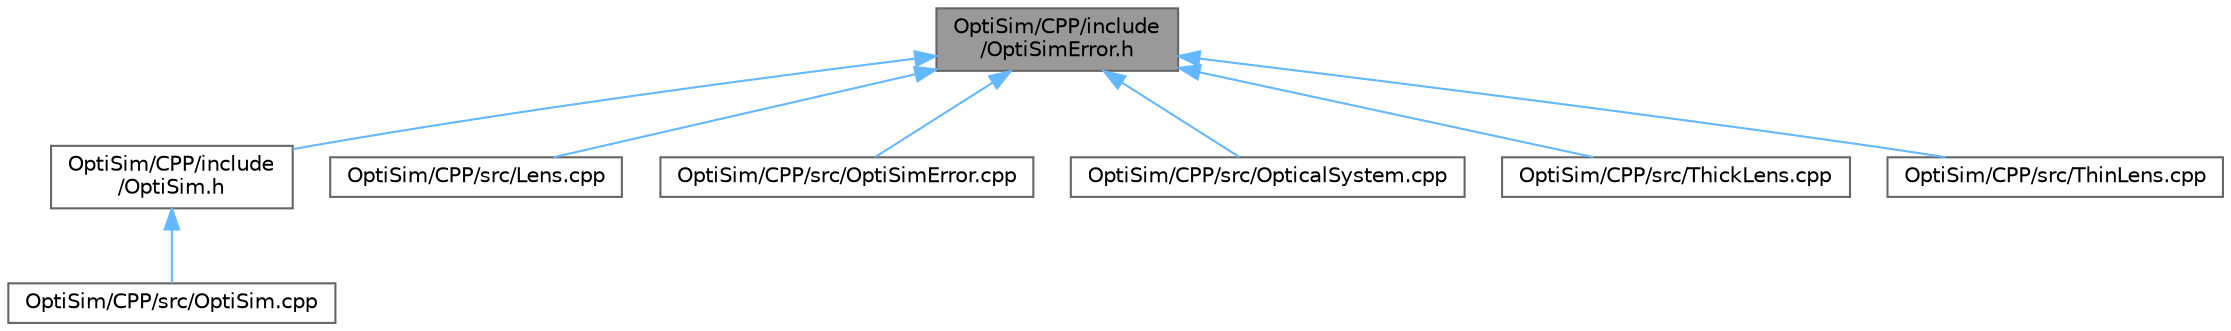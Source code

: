 digraph "OptiSim/CPP/include/OptiSimError.h"
{
 // LATEX_PDF_SIZE
  bgcolor="transparent";
  edge [fontname=Helvetica,fontsize=10,labelfontname=Helvetica,labelfontsize=10];
  node [fontname=Helvetica,fontsize=10,shape=box,height=0.2,width=0.4];
  Node1 [id="Node000001",label="OptiSim/CPP/include\l/OptiSimError.h",height=0.2,width=0.4,color="gray40", fillcolor="grey60", style="filled", fontcolor="black",tooltip="Defines the custom exception class for OptiSim errors."];
  Node1 -> Node2 [id="edge1_Node000001_Node000002",dir="back",color="steelblue1",style="solid",tooltip=" "];
  Node2 [id="Node000002",label="OptiSim/CPP/include\l/OptiSim.h",height=0.2,width=0.4,color="grey40", fillcolor="white", style="filled",URL="$OptiSim_8h.html",tooltip="Main header file for the OptiSim optical simulation library."];
  Node2 -> Node3 [id="edge2_Node000002_Node000003",dir="back",color="steelblue1",style="solid",tooltip=" "];
  Node3 [id="Node000003",label="OptiSim/CPP/src/OptiSim.cpp",height=0.2,width=0.4,color="grey40", fillcolor="white", style="filled",URL="$OptiSim_8cpp.html",tooltip="This is the main executable for the OptiSim optical simulation tool."];
  Node1 -> Node4 [id="edge3_Node000001_Node000004",dir="back",color="steelblue1",style="solid",tooltip=" "];
  Node4 [id="Node000004",label="OptiSim/CPP/src/Lens.cpp",height=0.2,width=0.4,color="grey40", fillcolor="white", style="filled",URL="$Lens_8cpp.html",tooltip="Implements the Lens class."];
  Node1 -> Node5 [id="edge4_Node000001_Node000005",dir="back",color="steelblue1",style="solid",tooltip=" "];
  Node5 [id="Node000005",label="OptiSim/CPP/src/OptiSimError.cpp",height=0.2,width=0.4,color="grey40", fillcolor="white", style="filled",URL="$OptiSimError_8cpp.html",tooltip="Implements the OptiSimError custom exception class."];
  Node1 -> Node6 [id="edge5_Node000001_Node000006",dir="back",color="steelblue1",style="solid",tooltip=" "];
  Node6 [id="Node000006",label="OptiSim/CPP/src/OpticalSystem.cpp",height=0.2,width=0.4,color="grey40", fillcolor="white", style="filled",URL="$OpticalSystem_8cpp.html",tooltip="Implements the OpticalSystem class, managing optical elements and simulations."];
  Node1 -> Node7 [id="edge6_Node000001_Node000007",dir="back",color="steelblue1",style="solid",tooltip=" "];
  Node7 [id="Node000007",label="OptiSim/CPP/src/ThickLens.cpp",height=0.2,width=0.4,color="grey40", fillcolor="white", style="filled",URL="$ThickLens_8cpp.html",tooltip="Implementation of the ThickLens class for modeling thick lenses."];
  Node1 -> Node8 [id="edge7_Node000001_Node000008",dir="back",color="steelblue1",style="solid",tooltip=" "];
  Node8 [id="Node000008",label="OptiSim/CPP/src/ThinLens.cpp",height=0.2,width=0.4,color="grey40", fillcolor="white", style="filled",URL="$ThinLens_8cpp.html",tooltip="Implementation of the ThinLens class for modeling idealized thin lenses."];
}

